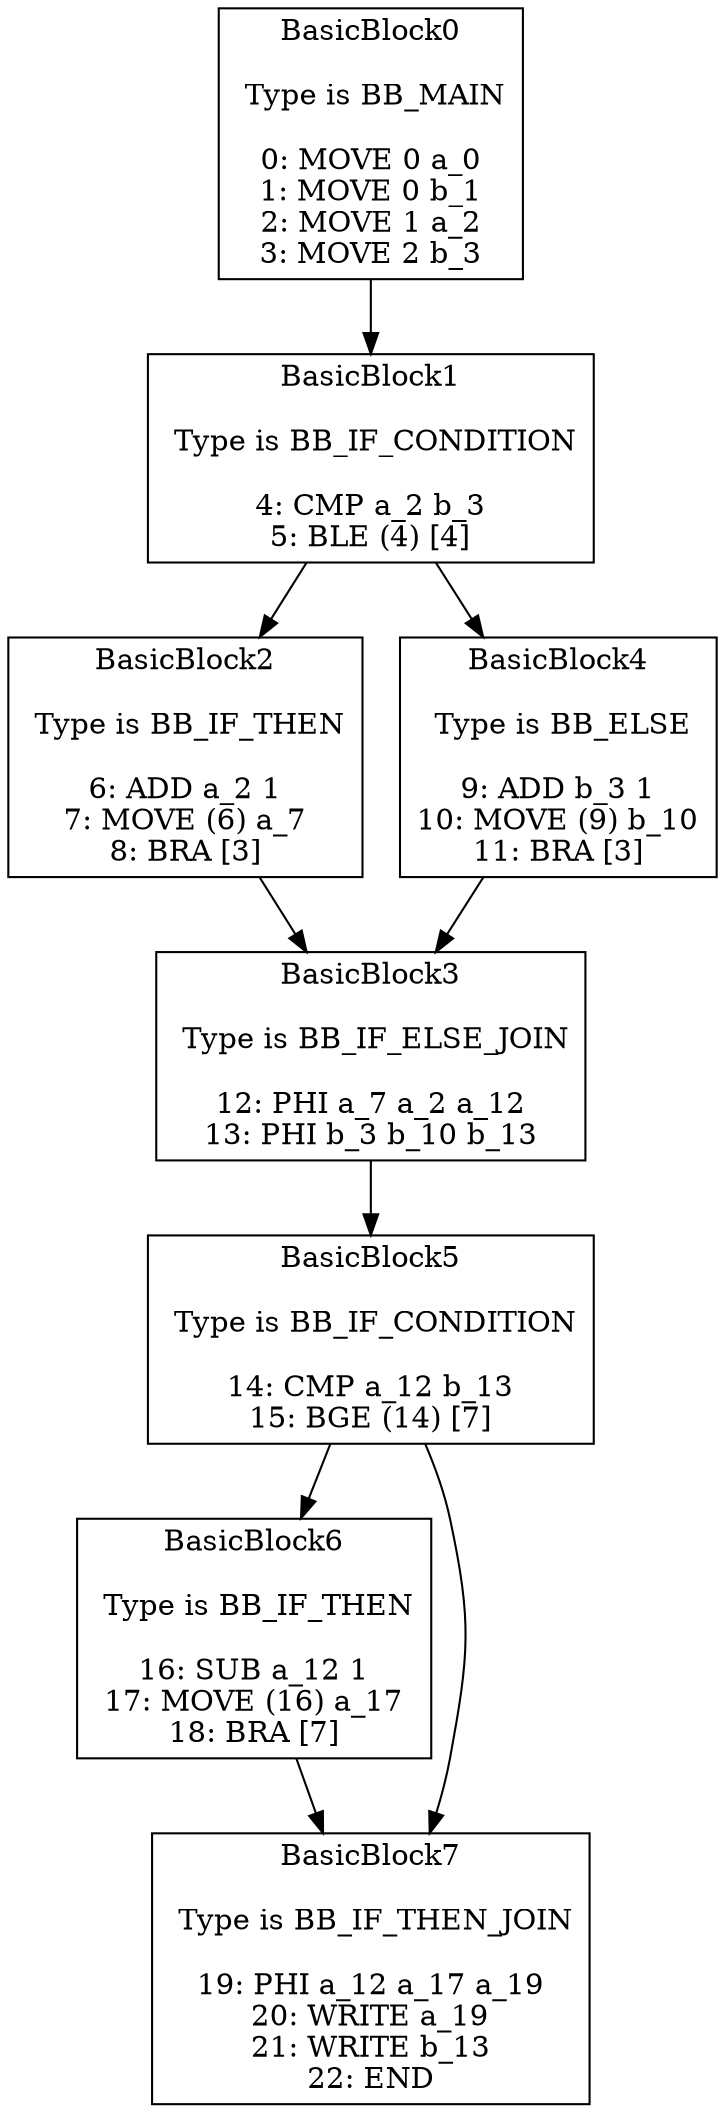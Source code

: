 digraph{
BasicBlock0 -> BasicBlock1
BasicBlock1 -> BasicBlock2
BasicBlock1 -> BasicBlock4
BasicBlock2 -> BasicBlock3
BasicBlock3 -> BasicBlock5
BasicBlock4 -> BasicBlock3
BasicBlock5 -> BasicBlock6
BasicBlock5 -> BasicBlock7
BasicBlock6 -> BasicBlock7
BasicBlock0[shape="box", label="BasicBlock0

 Type is BB_MAIN

0: MOVE 0 a_0
1: MOVE 0 b_1
2: MOVE 1 a_2
3: MOVE 2 b_3
"]
BasicBlock1[shape="box", label="BasicBlock1

 Type is BB_IF_CONDITION

4: CMP a_2 b_3
5: BLE (4) [4]
"]
BasicBlock2[shape="box", label="BasicBlock2

 Type is BB_IF_THEN

6: ADD a_2 1
7: MOVE (6) a_7
8: BRA [3]
"]
BasicBlock3[shape="box", label="BasicBlock3

 Type is BB_IF_ELSE_JOIN

12: PHI a_7 a_2 a_12
13: PHI b_3 b_10 b_13
"]
BasicBlock5[shape="box", label="BasicBlock5

 Type is BB_IF_CONDITION

14: CMP a_12 b_13
15: BGE (14) [7]
"]
BasicBlock6[shape="box", label="BasicBlock6

 Type is BB_IF_THEN

16: SUB a_12 1
17: MOVE (16) a_17
18: BRA [7]
"]
BasicBlock7[shape="box", label="BasicBlock7

 Type is BB_IF_THEN_JOIN

19: PHI a_12 a_17 a_19
20: WRITE a_19
21: WRITE b_13
22: END
"]
BasicBlock4[shape="box", label="BasicBlock4

 Type is BB_ELSE

9: ADD b_3 1
10: MOVE (9) b_10
11: BRA [3]
"]
}
